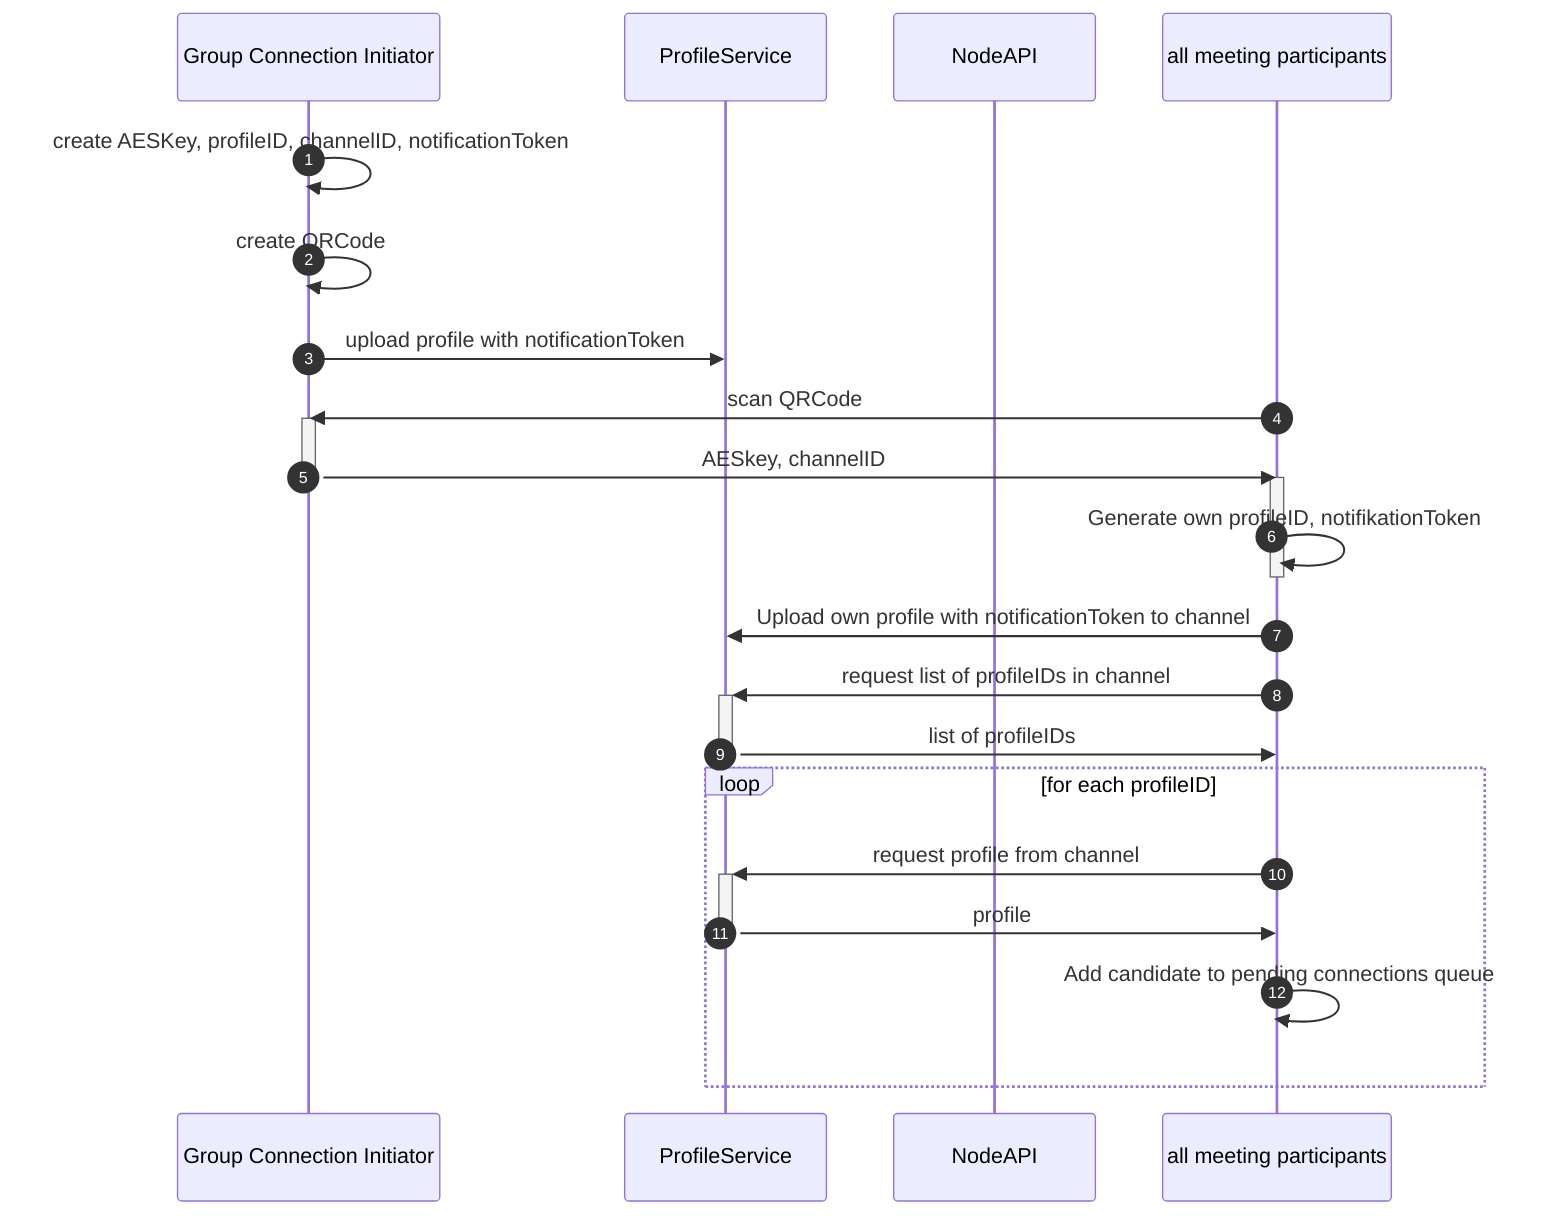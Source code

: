sequenceDiagram

    %% Sequence of interconnecting a group
    %% Profiles are shared through a channel on Profile Server

    autonumber
	participant A as Group Connection Initiator
    participant P as ProfileService
    participant N as NodeAPI
    participant B as all meeting participants
    A->>A: create AESKey, profileID, channelID, notificationToken
    A->>A: create QRCode
	    A->>P: upload profile with notificationToken
    B->>A: scan QRCode
    activate A
    A->>B: AESkey, channelID
    deactivate A
    activate B
    B->>B: Generate own profileID, notifikationToken
    deactivate B
    B->>P: Upload own profile with notificationToken to channel
    B->>+P: request list of profileIDs in channel
    P->>-B: list of profileIDs
    loop for each profileID
        B->>+P: request profile from channel
        P->>-B: profile
        B->>B: Add candidate to pending connections queue
    end